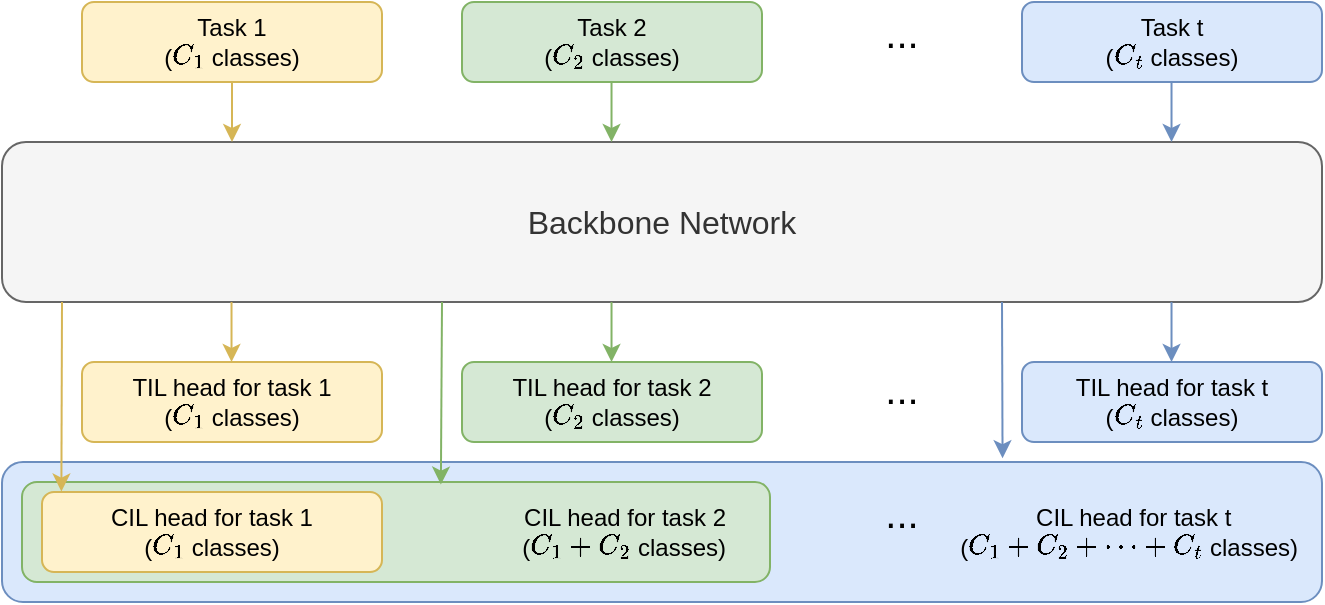 <mxfile version="24.7.16">
  <diagram name="Page-1" id="CnSHWfpHjE-FhYNSBRt4">
    <mxGraphModel dx="53" dy="30" grid="1" gridSize="10" guides="1" tooltips="1" connect="1" arrows="1" fold="1" page="1" pageScale="1" pageWidth="827" pageHeight="1169" math="1" shadow="0">
      <root>
        <mxCell id="0" />
        <mxCell id="1" parent="0" />
        <mxCell id="0A5LCgP2gtgrY-uinFUt-1" value="&lt;font style=&quot;font-size: 16px;&quot;&gt;&lt;font style=&quot;font-size: 16px;&quot;&gt;Backbone&amp;nbsp;&lt;/font&gt;Network&lt;/font&gt;" style="rounded=1;whiteSpace=wrap;html=1;fillColor=#f5f5f5;fontColor=#333333;strokeColor=#666666;" parent="1" vertex="1">
          <mxGeometry x="30" y="220" width="660" height="80" as="geometry" />
        </mxCell>
        <mxCell id="0A5LCgP2gtgrY-uinFUt-4" value="TIL head for task 1&lt;div&gt;(`C_1`&amp;nbsp;classes)&lt;/div&gt;" style="whiteSpace=wrap;html=1;rounded=1;fillColor=#fff2cc;strokeColor=#d6b656;" parent="1" vertex="1">
          <mxGeometry x="70" y="330" width="150" height="40" as="geometry" />
        </mxCell>
        <mxCell id="0A5LCgP2gtgrY-uinFUt-10" value="TIL head for task 2&lt;div&gt;(`C_2`&amp;nbsp;classes)&lt;/div&gt;" style="whiteSpace=wrap;html=1;rounded=1;fillColor=#d5e8d4;strokeColor=#82b366;" parent="1" vertex="1">
          <mxGeometry x="260" y="330" width="150" height="40" as="geometry" />
        </mxCell>
        <mxCell id="0A5LCgP2gtgrY-uinFUt-16" value="Task 1&lt;div&gt;(`C_1` classes)&lt;/div&gt;" style="whiteSpace=wrap;html=1;rounded=1;fillColor=#fff2cc;strokeColor=#d6b656;glass=0;" parent="1" vertex="1">
          <mxGeometry x="70" y="150" width="150" height="40" as="geometry" />
        </mxCell>
        <mxCell id="U7HxJewr5acx0H720BxA-4" value="CIL head for task t &amp;nbsp; &amp;nbsp; &amp;nbsp; &amp;nbsp; &amp;nbsp; &amp;nbsp;&amp;nbsp;&lt;div&gt;(`C_1+C_2+\cdots+C_t`&amp;nbsp;classes) &amp;nbsp;&amp;nbsp;&lt;/div&gt;" style="whiteSpace=wrap;html=1;rounded=1;fillColor=#dae8fc;strokeColor=#6c8ebf;align=right;" vertex="1" parent="1">
          <mxGeometry x="30" y="380" width="660" height="70" as="geometry" />
        </mxCell>
        <mxCell id="0A5LCgP2gtgrY-uinFUt-20" value="Task 2&lt;div&gt;(`C_2` classes)&lt;/div&gt;" style="whiteSpace=wrap;html=1;rounded=1;fillColor=#d5e8d4;strokeColor=#82b366;glass=0;" parent="1" vertex="1">
          <mxGeometry x="260" y="150" width="150" height="40" as="geometry" />
        </mxCell>
        <mxCell id="U7HxJewr5acx0H720BxA-1" value="Task t&lt;div&gt;(`C_t` classes)&lt;/div&gt;" style="whiteSpace=wrap;html=1;rounded=1;fillColor=#dae8fc;strokeColor=#6c8ebf;glass=0;" vertex="1" parent="1">
          <mxGeometry x="540" y="150" width="150" height="40" as="geometry" />
        </mxCell>
        <mxCell id="U7HxJewr5acx0H720BxA-3" value="TIL head for task t&lt;div&gt;(`C_t`&amp;nbsp;classes)&lt;/div&gt;" style="whiteSpace=wrap;html=1;rounded=1;fillColor=#dae8fc;strokeColor=#6c8ebf;" vertex="1" parent="1">
          <mxGeometry x="540" y="330" width="150" height="40" as="geometry" />
        </mxCell>
        <mxCell id="U7HxJewr5acx0H720BxA-5" value="&lt;font style=&quot;font-size: 20px;&quot;&gt;...&lt;/font&gt;" style="text;html=1;align=center;verticalAlign=middle;whiteSpace=wrap;rounded=0;" vertex="1" parent="1">
          <mxGeometry x="450" y="150" width="60" height="30" as="geometry" />
        </mxCell>
        <mxCell id="U7HxJewr5acx0H720BxA-6" value="&lt;font style=&quot;font-size: 20px;&quot;&gt;...&lt;/font&gt;" style="text;html=1;align=center;verticalAlign=middle;whiteSpace=wrap;rounded=0;" vertex="1" parent="1">
          <mxGeometry x="450" y="328" width="60" height="30" as="geometry" />
        </mxCell>
        <mxCell id="U7HxJewr5acx0H720BxA-7" value="&lt;font style=&quot;font-size: 20px;&quot;&gt;...&lt;/font&gt;" style="text;html=1;align=center;verticalAlign=middle;whiteSpace=wrap;rounded=0;" vertex="1" parent="1">
          <mxGeometry x="450" y="390" width="60" height="30" as="geometry" />
        </mxCell>
        <mxCell id="U7HxJewr5acx0H720BxA-10" value="" style="endArrow=classic;html=1;rounded=0;exitX=0.5;exitY=1;exitDx=0;exitDy=0;fillColor=#fff2cc;strokeColor=#d6b656;" edge="1" parent="1" source="0A5LCgP2gtgrY-uinFUt-16">
          <mxGeometry width="50" height="50" relative="1" as="geometry">
            <mxPoint x="390" y="440" as="sourcePoint" />
            <mxPoint x="145" y="220" as="targetPoint" />
          </mxGeometry>
        </mxCell>
        <mxCell id="U7HxJewr5acx0H720BxA-11" value="" style="endArrow=classic;html=1;rounded=0;exitX=0.5;exitY=1;exitDx=0;exitDy=0;fillColor=#d5e8d4;strokeColor=#82b366;" edge="1" parent="1">
          <mxGeometry width="50" height="50" relative="1" as="geometry">
            <mxPoint x="334.76" y="190" as="sourcePoint" />
            <mxPoint x="334.76" y="220" as="targetPoint" />
          </mxGeometry>
        </mxCell>
        <mxCell id="U7HxJewr5acx0H720BxA-12" value="" style="endArrow=classic;html=1;rounded=0;exitX=0.5;exitY=1;exitDx=0;exitDy=0;fillColor=#dae8fc;strokeColor=#6c8ebf;" edge="1" parent="1">
          <mxGeometry width="50" height="50" relative="1" as="geometry">
            <mxPoint x="614.76" y="190" as="sourcePoint" />
            <mxPoint x="614.76" y="220" as="targetPoint" />
          </mxGeometry>
        </mxCell>
        <mxCell id="U7HxJewr5acx0H720BxA-13" value="" style="endArrow=classic;html=1;rounded=0;exitX=0.5;exitY=1;exitDx=0;exitDy=0;fillColor=#fff2cc;strokeColor=#d6b656;" edge="1" parent="1">
          <mxGeometry width="50" height="50" relative="1" as="geometry">
            <mxPoint x="144.76" y="300" as="sourcePoint" />
            <mxPoint x="144.76" y="330" as="targetPoint" />
          </mxGeometry>
        </mxCell>
        <mxCell id="U7HxJewr5acx0H720BxA-14" value="" style="endArrow=classic;html=1;rounded=0;exitX=0.5;exitY=1;exitDx=0;exitDy=0;fillColor=#d5e8d4;strokeColor=#82b366;" edge="1" parent="1">
          <mxGeometry width="50" height="50" relative="1" as="geometry">
            <mxPoint x="334.76" y="300" as="sourcePoint" />
            <mxPoint x="334.76" y="330" as="targetPoint" />
          </mxGeometry>
        </mxCell>
        <mxCell id="U7HxJewr5acx0H720BxA-15" value="" style="endArrow=classic;html=1;rounded=0;exitX=0.5;exitY=1;exitDx=0;exitDy=0;fillColor=#dae8fc;strokeColor=#6c8ebf;" edge="1" parent="1">
          <mxGeometry width="50" height="50" relative="1" as="geometry">
            <mxPoint x="614.76" y="300" as="sourcePoint" />
            <mxPoint x="614.76" y="330" as="targetPoint" />
          </mxGeometry>
        </mxCell>
        <mxCell id="0A5LCgP2gtgrY-uinFUt-12" value="CIL head for task 2 &amp;nbsp; &amp;nbsp; &amp;nbsp;&lt;div&gt;(`C_1+C_2`&amp;nbsp;classes) &amp;nbsp; &amp;nbsp; &amp;nbsp;&lt;/div&gt;" style="whiteSpace=wrap;html=1;rounded=1;fillColor=#d5e8d4;strokeColor=#82b366;align=right;" parent="1" vertex="1">
          <mxGeometry x="40" y="390" width="374" height="50" as="geometry" />
        </mxCell>
        <mxCell id="U7HxJewr5acx0H720BxA-19" value="CIL head for task 1&lt;div&gt;(`C_1`&amp;nbsp;classes)&lt;/div&gt;" style="whiteSpace=wrap;html=1;rounded=1;fillColor=#fff2cc;strokeColor=#d6b656;" vertex="1" parent="1">
          <mxGeometry x="50" y="395" width="170" height="40" as="geometry" />
        </mxCell>
        <mxCell id="U7HxJewr5acx0H720BxA-20" value="" style="endArrow=classic;html=1;rounded=0;exitX=0.5;exitY=1;exitDx=0;exitDy=0;fillColor=#fff2cc;strokeColor=#d6b656;entryX=0.057;entryY=-0.006;entryDx=0;entryDy=0;entryPerimeter=0;" edge="1" parent="1" target="U7HxJewr5acx0H720BxA-19">
          <mxGeometry width="50" height="50" relative="1" as="geometry">
            <mxPoint x="60.0" y="300" as="sourcePoint" />
            <mxPoint x="60" y="390" as="targetPoint" />
          </mxGeometry>
        </mxCell>
        <mxCell id="U7HxJewr5acx0H720BxA-21" value="" style="endArrow=classic;html=1;rounded=0;exitX=0.5;exitY=1;exitDx=0;exitDy=0;fillColor=#d5e8d4;strokeColor=#82b366;entryX=0.56;entryY=0.026;entryDx=0;entryDy=0;entryPerimeter=0;" edge="1" parent="1" target="0A5LCgP2gtgrY-uinFUt-12">
          <mxGeometry width="50" height="50" relative="1" as="geometry">
            <mxPoint x="250" y="300" as="sourcePoint" />
            <mxPoint x="250" y="330" as="targetPoint" />
          </mxGeometry>
        </mxCell>
        <mxCell id="U7HxJewr5acx0H720BxA-22" value="" style="endArrow=classic;html=1;rounded=0;exitX=0.5;exitY=1;exitDx=0;exitDy=0;fillColor=#dae8fc;strokeColor=#6c8ebf;entryX=0.758;entryY=-0.027;entryDx=0;entryDy=0;entryPerimeter=0;" edge="1" parent="1" target="U7HxJewr5acx0H720BxA-4">
          <mxGeometry width="50" height="50" relative="1" as="geometry">
            <mxPoint x="530" y="300" as="sourcePoint" />
            <mxPoint x="530" y="330" as="targetPoint" />
          </mxGeometry>
        </mxCell>
      </root>
    </mxGraphModel>
  </diagram>
</mxfile>
